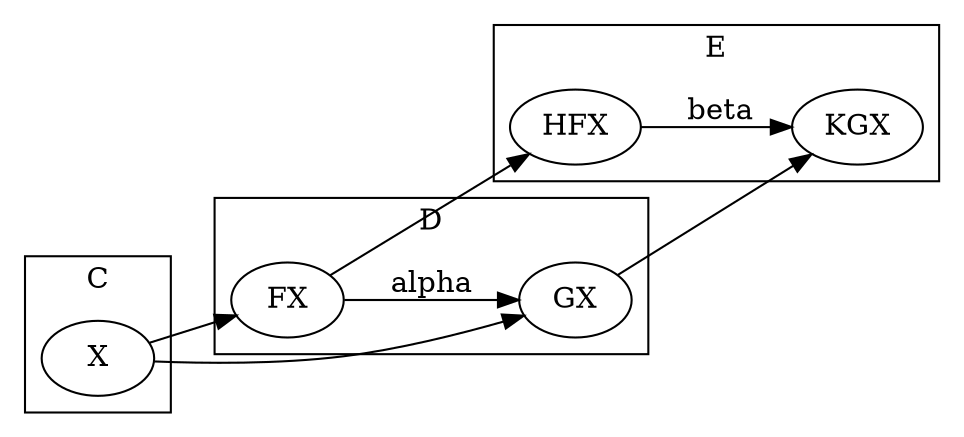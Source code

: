 digraph hc {
  subgraph cluster_C {
    label = "C";
    X;
  }
  subgraph cluster_D {
    label = "D";
    FX;
    GX;
    FX -> GX [label = " alpha"]
  }
  subgraph cluster_E {
    label = "E";
    HFX -> KGX [label = " beta"];
  }
  X -> FX;
  X -> GX;
  FX -> HFX;
  GX -> KGX;
  rankdir="LR";
}
